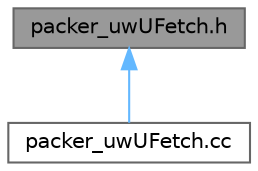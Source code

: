 digraph "packer_uwUFetch.h"
{
 // LATEX_PDF_SIZE
  bgcolor="transparent";
  edge [fontname=Helvetica,fontsize=10,labelfontname=Helvetica,labelfontsize=10];
  node [fontname=Helvetica,fontsize=10,shape=box,height=0.2,width=0.4];
  Node1 [id="Node000001",label="packer_uwUFetch.h",height=0.2,width=0.4,color="gray40", fillcolor="grey60", style="filled", fontcolor="black",tooltip=" "];
  Node1 -> Node2 [id="edge1_Node000001_Node000002",dir="back",color="steelblue1",style="solid",tooltip=" "];
  Node2 [id="Node000002",label="packer_uwUFetch.cc",height=0.2,width=0.4,color="grey40", fillcolor="white", style="filled",URL="$packer__uwUFetch_8cc.html",tooltip="Implementation of the class responsible to map the ns2 packet of UFETCH into a bit stream,..."];
}
